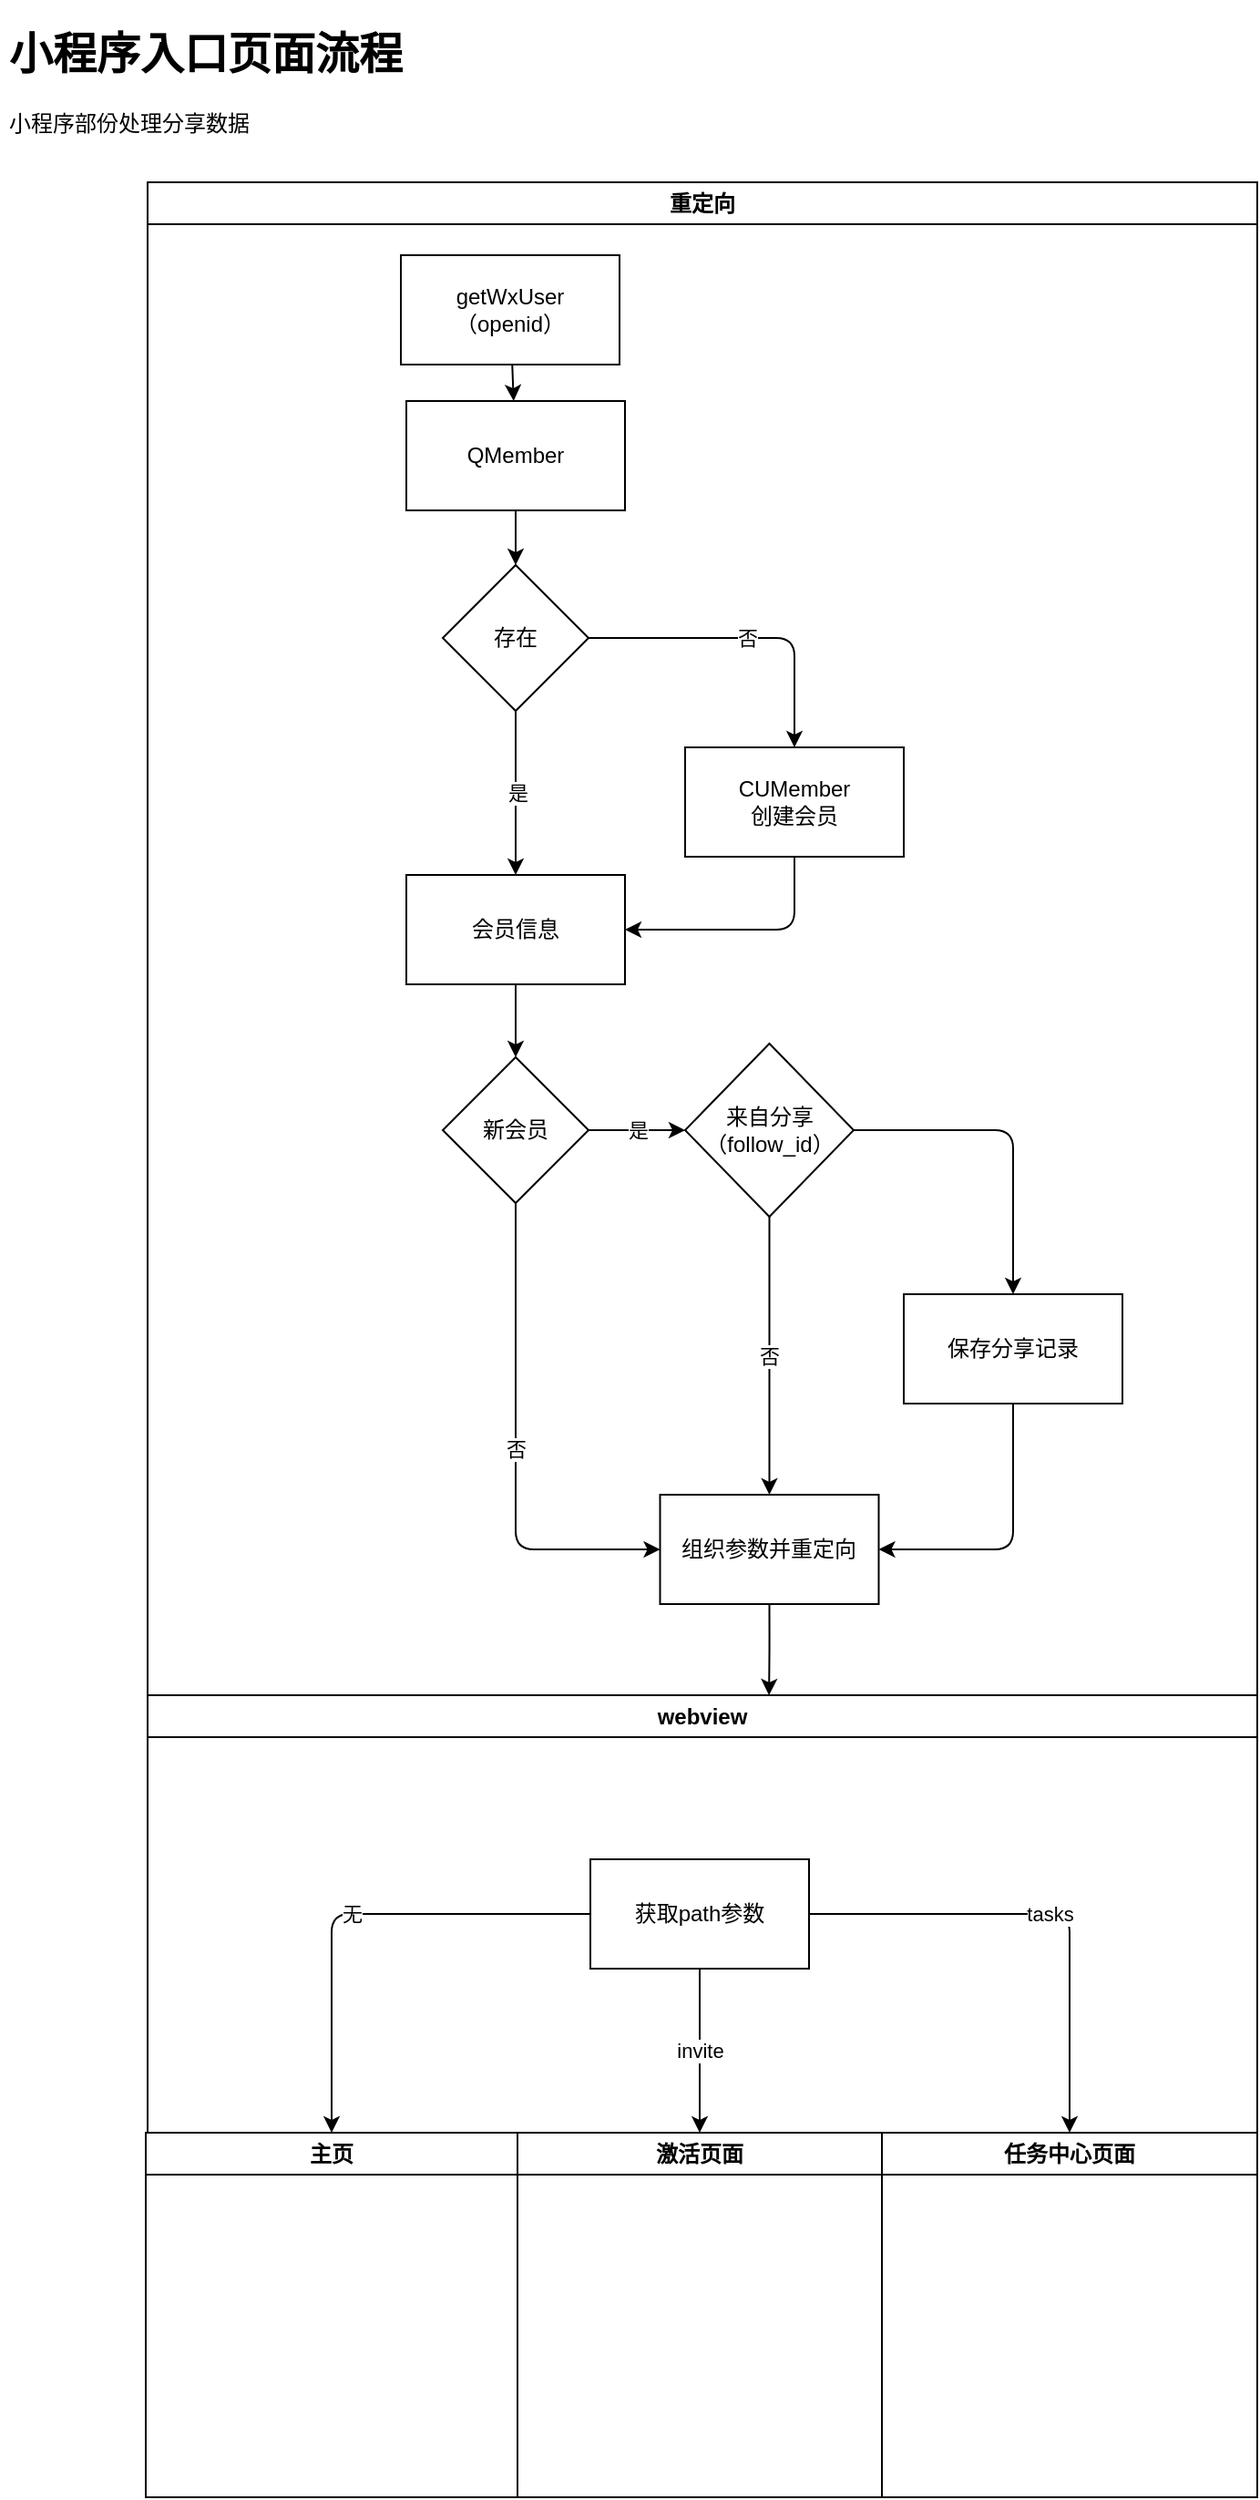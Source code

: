 <mxfile>
    <diagram id="bsA6oKHFjAaKDzcMzrUm" name="第 1 页">
        <mxGraphModel dx="1265" dy="579" grid="1" gridSize="10" guides="1" tooltips="1" connect="1" arrows="1" fold="1" page="1" pageScale="1" pageWidth="827" pageHeight="1169" math="0" shadow="0">
            <root>
                <mxCell id="0"/>
                <mxCell id="1" parent="0"/>
                <mxCell id="15" value="&lt;h1&gt;小程序入口页面流程&lt;/h1&gt;&lt;p&gt;小程序部份处理分享数据&lt;/p&gt;" style="text;html=1;strokeColor=none;fillColor=none;spacing=5;spacingTop=-20;whiteSpace=wrap;overflow=hidden;rounded=0;" vertex="1" parent="1">
                    <mxGeometry x="30" y="30" width="250" height="120" as="geometry"/>
                </mxCell>
                <mxCell id="18" value="主页" style="swimlane;whiteSpace=wrap;html=1;" vertex="1" parent="1">
                    <mxGeometry x="110" y="1190" width="204" height="200" as="geometry"/>
                </mxCell>
                <mxCell id="19" value="激活页面" style="swimlane;whiteSpace=wrap;html=1;" vertex="1" parent="1">
                    <mxGeometry x="314" y="1190" width="200" height="200" as="geometry"/>
                </mxCell>
                <mxCell id="20" value="任务中心页面" style="swimlane;whiteSpace=wrap;html=1;" vertex="1" parent="1">
                    <mxGeometry x="514" y="1190" width="206" height="200" as="geometry"/>
                </mxCell>
                <mxCell id="21" value="重定向" style="swimlane;whiteSpace=wrap;html=1;" vertex="1" parent="1">
                    <mxGeometry x="111" y="120" width="609" height="830" as="geometry"/>
                </mxCell>
                <mxCell id="24" value="" style="edgeStyle=none;html=1;" edge="1" parent="21" source="22" target="23">
                    <mxGeometry relative="1" as="geometry"/>
                </mxCell>
                <mxCell id="22" value="getWxUser&lt;br&gt;（openid）" style="rounded=0;whiteSpace=wrap;html=1;" vertex="1" parent="21">
                    <mxGeometry x="139" y="40" width="120" height="60" as="geometry"/>
                </mxCell>
                <mxCell id="28" value="" style="edgeStyle=orthogonalEdgeStyle;html=1;" edge="1" parent="21" source="23" target="27">
                    <mxGeometry relative="1" as="geometry"/>
                </mxCell>
                <mxCell id="23" value="QMember" style="rounded=0;whiteSpace=wrap;html=1;" vertex="1" parent="21">
                    <mxGeometry x="142" y="120" width="120" height="60" as="geometry"/>
                </mxCell>
                <mxCell id="30" value="是" style="edgeStyle=orthogonalEdgeStyle;html=1;entryX=0.5;entryY=0;entryDx=0;entryDy=0;" edge="1" parent="21" source="27">
                    <mxGeometry relative="1" as="geometry">
                        <mxPoint x="202" y="380" as="targetPoint"/>
                    </mxGeometry>
                </mxCell>
                <mxCell id="32" value="否" style="edgeStyle=orthogonalEdgeStyle;html=1;" edge="1" parent="21" source="27" target="31">
                    <mxGeometry relative="1" as="geometry"/>
                </mxCell>
                <mxCell id="27" value="存在" style="rhombus;whiteSpace=wrap;html=1;rounded=0;" vertex="1" parent="21">
                    <mxGeometry x="162" y="210" width="80" height="80" as="geometry"/>
                </mxCell>
                <mxCell id="33" style="edgeStyle=orthogonalEdgeStyle;html=1;exitX=0.5;exitY=1;exitDx=0;exitDy=0;entryX=1;entryY=0.5;entryDx=0;entryDy=0;" edge="1" parent="21" source="31" target="63">
                    <mxGeometry relative="1" as="geometry">
                        <mxPoint x="388" y="460" as="targetPoint"/>
                    </mxGeometry>
                </mxCell>
                <mxCell id="31" value="CUMember&lt;br&gt;创建会员" style="whiteSpace=wrap;html=1;rounded=0;" vertex="1" parent="21">
                    <mxGeometry x="295" y="310" width="120" height="60" as="geometry"/>
                </mxCell>
                <mxCell id="65" value="" style="edgeStyle=orthogonalEdgeStyle;html=1;" edge="1" parent="21" source="63" target="64">
                    <mxGeometry relative="1" as="geometry"/>
                </mxCell>
                <mxCell id="63" value="会员信息" style="rounded=0;whiteSpace=wrap;html=1;" vertex="1" parent="21">
                    <mxGeometry x="142" y="380" width="120" height="60" as="geometry"/>
                </mxCell>
                <mxCell id="69" value="是" style="edgeStyle=orthogonalEdgeStyle;html=1;" edge="1" parent="21" source="64" target="68">
                    <mxGeometry relative="1" as="geometry"/>
                </mxCell>
                <mxCell id="64" value="新会员" style="rhombus;whiteSpace=wrap;html=1;rounded=0;" vertex="1" parent="21">
                    <mxGeometry x="162" y="480" width="80" height="80" as="geometry"/>
                </mxCell>
                <mxCell id="73" value="" style="edgeStyle=orthogonalEdgeStyle;html=1;" edge="1" parent="21" source="68" target="72">
                    <mxGeometry relative="1" as="geometry"/>
                </mxCell>
                <mxCell id="68" value="来自分享&lt;br&gt;（follow_id）" style="rhombus;whiteSpace=wrap;html=1;rounded=0;" vertex="1" parent="21">
                    <mxGeometry x="295" y="472.5" width="92.5" height="95" as="geometry"/>
                </mxCell>
                <mxCell id="72" value="保存分享记录" style="whiteSpace=wrap;html=1;rounded=0;" vertex="1" parent="21">
                    <mxGeometry x="415" y="610" width="120" height="60" as="geometry"/>
                </mxCell>
                <mxCell id="41" value="无" style="edgeStyle=orthogonalEdgeStyle;html=1;exitX=0;exitY=0.5;exitDx=0;exitDy=0;entryX=0.5;entryY=0;entryDx=0;entryDy=0;" edge="1" parent="1" source="35" target="18">
                    <mxGeometry relative="1" as="geometry">
                        <mxPoint x="220" y="860" as="targetPoint"/>
                    </mxGeometry>
                </mxCell>
                <mxCell id="45" value="invite" style="edgeStyle=orthogonalEdgeStyle;html=1;exitX=0.5;exitY=1;exitDx=0;exitDy=0;" edge="1" parent="1" source="35" target="19">
                    <mxGeometry relative="1" as="geometry">
                        <mxPoint x="414" y="850" as="targetPoint"/>
                    </mxGeometry>
                </mxCell>
                <mxCell id="46" value="tasks" style="edgeStyle=orthogonalEdgeStyle;html=1;exitX=1;exitY=0.5;exitDx=0;exitDy=0;" edge="1" parent="1" source="35" target="20">
                    <mxGeometry relative="1" as="geometry"/>
                </mxCell>
                <mxCell id="62" value="webview" style="swimlane;whiteSpace=wrap;html=1;" vertex="1" parent="1">
                    <mxGeometry x="111" y="950" width="609" height="240" as="geometry"/>
                </mxCell>
                <mxCell id="35" value="获取path参数" style="rounded=0;whiteSpace=wrap;html=1;" vertex="1" parent="62">
                    <mxGeometry x="243" y="90" width="120" height="60" as="geometry"/>
                </mxCell>
                <mxCell id="66" value="否" style="edgeStyle=orthogonalEdgeStyle;html=1;exitX=0.5;exitY=1;exitDx=0;exitDy=0;entryX=0;entryY=0.5;entryDx=0;entryDy=0;" edge="1" parent="1" source="64" target="77">
                    <mxGeometry relative="1" as="geometry">
                        <mxPoint x="313" y="800" as="targetPoint"/>
                    </mxGeometry>
                </mxCell>
                <mxCell id="70" value="否" style="edgeStyle=orthogonalEdgeStyle;html=1;exitX=0.5;exitY=1;exitDx=0;exitDy=0;" edge="1" parent="1" source="68" target="77">
                    <mxGeometry relative="1" as="geometry">
                        <mxPoint x="452" y="800" as="targetPoint"/>
                    </mxGeometry>
                </mxCell>
                <mxCell id="79" style="edgeStyle=orthogonalEdgeStyle;html=1;exitX=0.5;exitY=1;exitDx=0;exitDy=0;entryX=0.56;entryY=0;entryDx=0;entryDy=0;entryPerimeter=0;" edge="1" parent="1" source="77" target="62">
                    <mxGeometry relative="1" as="geometry"/>
                </mxCell>
                <mxCell id="77" value="组织参数并重定向" style="rounded=0;whiteSpace=wrap;html=1;" vertex="1" parent="1">
                    <mxGeometry x="392.25" y="840" width="120" height="60" as="geometry"/>
                </mxCell>
                <mxCell id="78" style="edgeStyle=orthogonalEdgeStyle;html=1;exitX=0.5;exitY=1;exitDx=0;exitDy=0;entryX=1;entryY=0.5;entryDx=0;entryDy=0;" edge="1" parent="1" source="72" target="77">
                    <mxGeometry relative="1" as="geometry"/>
                </mxCell>
            </root>
        </mxGraphModel>
    </diagram>
</mxfile>